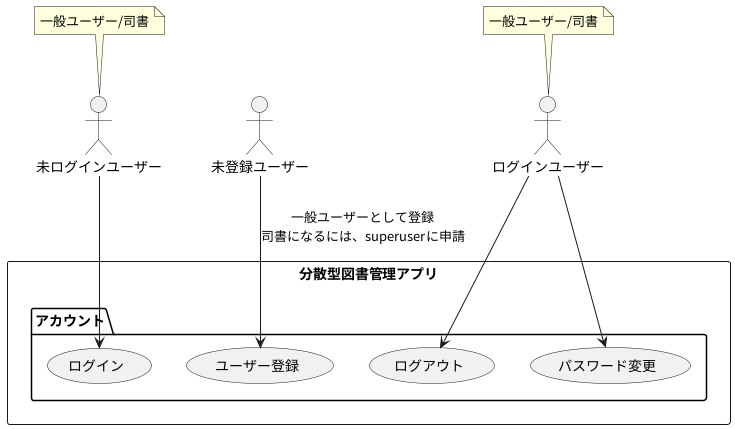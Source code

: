 @startuml account
skinparam defaultFontName "Noto Sans CJK JP"

actor ログインユーザー as loggedInUser 
actor 未ログインユーザー as unloggedUser
actor 未登録ユーザー as guest

rectangle "分散型図書管理アプリ" {
package "アカウント" {
  (ユーザー登録)
  (ログイン)
  (ログアウト)
  (パスワード変更)
}
}


guest --> (ユーザー登録) : 一般ユーザーとして登録\n司書になるには、superuserに申請
unloggedUser --> (ログイン)

loggedInUser --> (ログアウト)
loggedInUser --> (パスワード変更)

note top of (unloggedUser)
    一般ユーザー/司書
end note

note top of (loggedInUser)
    一般ユーザー/司書
end note

@enduml
